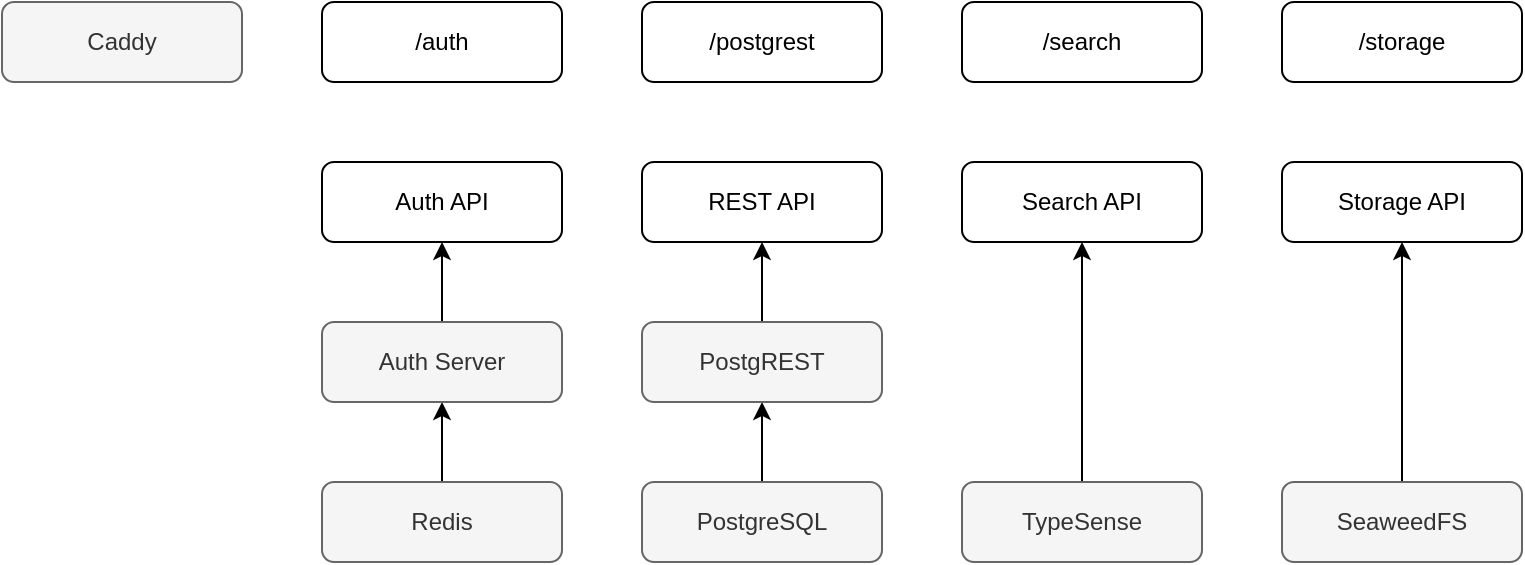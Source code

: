 <mxfile version="20.5.1" type="github">
  <diagram id="alioKIWW-ntm_tTrTaUi" name="Page-1">
    <mxGraphModel dx="1226" dy="481" grid="1" gridSize="10" guides="1" tooltips="1" connect="1" arrows="1" fold="1" page="0" pageScale="1" pageWidth="850" pageHeight="1100" math="0" shadow="0">
      <root>
        <mxCell id="0" />
        <mxCell id="1" parent="0" />
        <mxCell id="NKJN_YEbcXlvaFziTQ4O-7" style="edgeStyle=orthogonalEdgeStyle;rounded=0;orthogonalLoop=1;jettySize=auto;html=1;exitX=0.5;exitY=0;exitDx=0;exitDy=0;entryX=0.5;entryY=1;entryDx=0;entryDy=0;" edge="1" parent="1" source="NKJN_YEbcXlvaFziTQ4O-1" target="NKJN_YEbcXlvaFziTQ4O-5">
          <mxGeometry relative="1" as="geometry" />
        </mxCell>
        <mxCell id="NKJN_YEbcXlvaFziTQ4O-1" value="PostgreSQL" style="rounded=1;whiteSpace=wrap;html=1;fillColor=#f5f5f5;fontColor=#333333;strokeColor=#666666;" vertex="1" parent="1">
          <mxGeometry x="120" y="320" width="120" height="40" as="geometry" />
        </mxCell>
        <mxCell id="NKJN_YEbcXlvaFziTQ4O-10" style="edgeStyle=orthogonalEdgeStyle;rounded=0;orthogonalLoop=1;jettySize=auto;html=1;exitX=0.5;exitY=0;exitDx=0;exitDy=0;entryX=0.5;entryY=1;entryDx=0;entryDy=0;" edge="1" parent="1" source="NKJN_YEbcXlvaFziTQ4O-2" target="NKJN_YEbcXlvaFziTQ4O-4">
          <mxGeometry relative="1" as="geometry" />
        </mxCell>
        <mxCell id="NKJN_YEbcXlvaFziTQ4O-2" value="TypeSense" style="rounded=1;whiteSpace=wrap;html=1;fillColor=#f5f5f5;fontColor=#333333;strokeColor=#666666;" vertex="1" parent="1">
          <mxGeometry x="280" y="320" width="120" height="40" as="geometry" />
        </mxCell>
        <mxCell id="NKJN_YEbcXlvaFziTQ4O-18" style="edgeStyle=orthogonalEdgeStyle;rounded=0;orthogonalLoop=1;jettySize=auto;html=1;exitX=0.5;exitY=0;exitDx=0;exitDy=0;entryX=0.5;entryY=1;entryDx=0;entryDy=0;" edge="1" parent="1" source="NKJN_YEbcXlvaFziTQ4O-3" target="NKJN_YEbcXlvaFziTQ4O-13">
          <mxGeometry relative="1" as="geometry" />
        </mxCell>
        <mxCell id="NKJN_YEbcXlvaFziTQ4O-3" value="Redis" style="rounded=1;whiteSpace=wrap;html=1;fillColor=#f5f5f5;fontColor=#333333;strokeColor=#666666;" vertex="1" parent="1">
          <mxGeometry x="-40" y="320" width="120" height="40" as="geometry" />
        </mxCell>
        <mxCell id="NKJN_YEbcXlvaFziTQ4O-4" value="Search API" style="rounded=1;whiteSpace=wrap;html=1;" vertex="1" parent="1">
          <mxGeometry x="280" y="160" width="120" height="40" as="geometry" />
        </mxCell>
        <mxCell id="NKJN_YEbcXlvaFziTQ4O-8" style="edgeStyle=orthogonalEdgeStyle;rounded=0;orthogonalLoop=1;jettySize=auto;html=1;exitX=0.5;exitY=0;exitDx=0;exitDy=0;entryX=0.5;entryY=1;entryDx=0;entryDy=0;" edge="1" parent="1" source="NKJN_YEbcXlvaFziTQ4O-5" target="NKJN_YEbcXlvaFziTQ4O-6">
          <mxGeometry relative="1" as="geometry" />
        </mxCell>
        <mxCell id="NKJN_YEbcXlvaFziTQ4O-5" value="PostgREST" style="rounded=1;whiteSpace=wrap;html=1;fillColor=#f5f5f5;fontColor=#333333;strokeColor=#666666;" vertex="1" parent="1">
          <mxGeometry x="120" y="240" width="120" height="40" as="geometry" />
        </mxCell>
        <mxCell id="NKJN_YEbcXlvaFziTQ4O-6" value="REST API" style="rounded=1;whiteSpace=wrap;html=1;" vertex="1" parent="1">
          <mxGeometry x="120" y="160" width="120" height="40" as="geometry" />
        </mxCell>
        <mxCell id="NKJN_YEbcXlvaFziTQ4O-16" style="edgeStyle=orthogonalEdgeStyle;rounded=0;orthogonalLoop=1;jettySize=auto;html=1;exitX=0.5;exitY=0;exitDx=0;exitDy=0;entryX=0.5;entryY=1;entryDx=0;entryDy=0;" edge="1" parent="1" source="NKJN_YEbcXlvaFziTQ4O-11" target="NKJN_YEbcXlvaFziTQ4O-12">
          <mxGeometry relative="1" as="geometry" />
        </mxCell>
        <mxCell id="NKJN_YEbcXlvaFziTQ4O-11" value="SeaweedFS" style="rounded=1;whiteSpace=wrap;html=1;fillColor=#f5f5f5;fontColor=#333333;strokeColor=#666666;" vertex="1" parent="1">
          <mxGeometry x="440" y="320" width="120" height="40" as="geometry" />
        </mxCell>
        <mxCell id="NKJN_YEbcXlvaFziTQ4O-12" value="Storage API" style="rounded=1;whiteSpace=wrap;html=1;" vertex="1" parent="1">
          <mxGeometry x="440" y="160" width="120" height="40" as="geometry" />
        </mxCell>
        <mxCell id="NKJN_YEbcXlvaFziTQ4O-15" style="edgeStyle=orthogonalEdgeStyle;rounded=0;orthogonalLoop=1;jettySize=auto;html=1;exitX=0.5;exitY=0;exitDx=0;exitDy=0;entryX=0.5;entryY=1;entryDx=0;entryDy=0;" edge="1" parent="1" source="NKJN_YEbcXlvaFziTQ4O-13" target="NKJN_YEbcXlvaFziTQ4O-14">
          <mxGeometry relative="1" as="geometry" />
        </mxCell>
        <mxCell id="NKJN_YEbcXlvaFziTQ4O-13" value="Auth Server" style="rounded=1;whiteSpace=wrap;html=1;fillColor=#f5f5f5;fontColor=#333333;strokeColor=#666666;" vertex="1" parent="1">
          <mxGeometry x="-40" y="240" width="120" height="40" as="geometry" />
        </mxCell>
        <mxCell id="NKJN_YEbcXlvaFziTQ4O-14" value="Auth API" style="rounded=1;whiteSpace=wrap;html=1;" vertex="1" parent="1">
          <mxGeometry x="-40" y="160" width="120" height="40" as="geometry" />
        </mxCell>
        <mxCell id="NKJN_YEbcXlvaFziTQ4O-19" value="Caddy" style="rounded=1;whiteSpace=wrap;html=1;fillColor=#f5f5f5;fontColor=#333333;strokeColor=#666666;" vertex="1" parent="1">
          <mxGeometry x="-200" y="80" width="120" height="40" as="geometry" />
        </mxCell>
        <mxCell id="NKJN_YEbcXlvaFziTQ4O-20" value="/auth" style="rounded=1;whiteSpace=wrap;html=1;" vertex="1" parent="1">
          <mxGeometry x="-40" y="80" width="120" height="40" as="geometry" />
        </mxCell>
        <mxCell id="NKJN_YEbcXlvaFziTQ4O-21" value="/postgrest" style="rounded=1;whiteSpace=wrap;html=1;" vertex="1" parent="1">
          <mxGeometry x="120" y="80" width="120" height="40" as="geometry" />
        </mxCell>
        <mxCell id="NKJN_YEbcXlvaFziTQ4O-22" value="/search" style="rounded=1;whiteSpace=wrap;html=1;" vertex="1" parent="1">
          <mxGeometry x="280" y="80" width="120" height="40" as="geometry" />
        </mxCell>
        <mxCell id="NKJN_YEbcXlvaFziTQ4O-23" value="/storage" style="rounded=1;whiteSpace=wrap;html=1;" vertex="1" parent="1">
          <mxGeometry x="440" y="80" width="120" height="40" as="geometry" />
        </mxCell>
      </root>
    </mxGraphModel>
  </diagram>
</mxfile>
